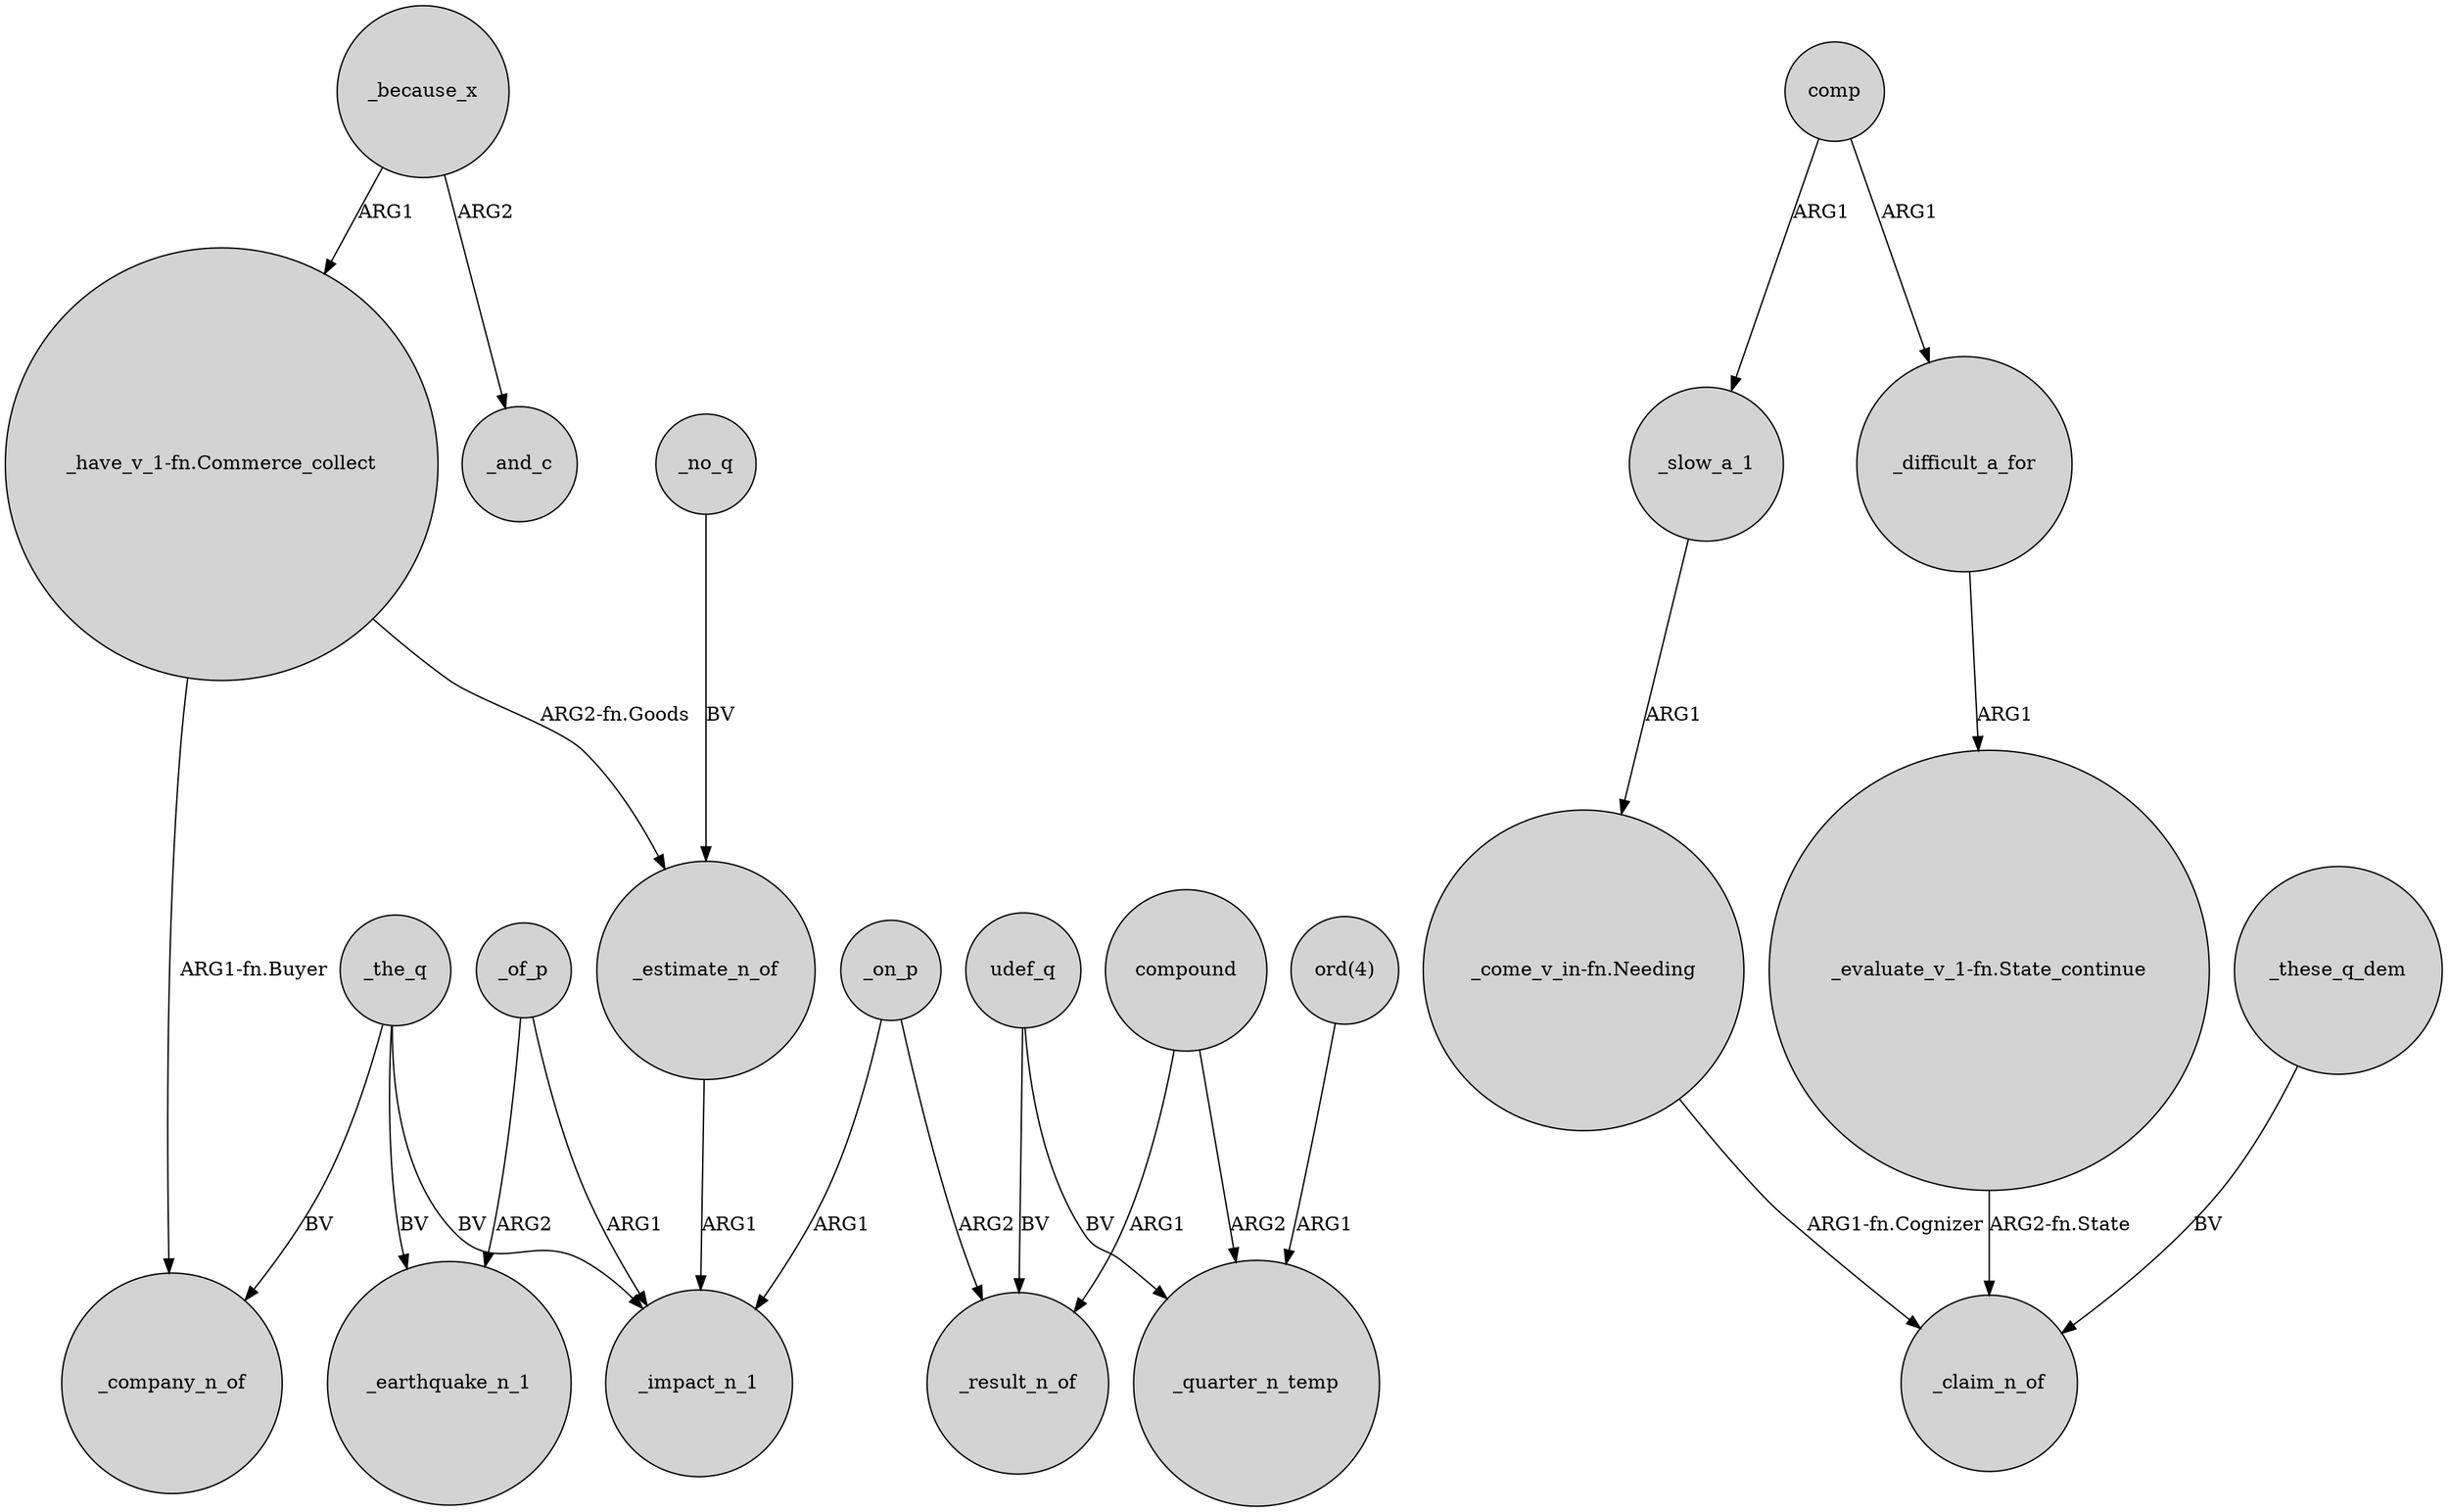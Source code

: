 digraph {
	node [shape=circle style=filled]
	_the_q -> _impact_n_1 [label=BV]
	comp -> _slow_a_1 [label=ARG1]
	_of_p -> _impact_n_1 [label=ARG1]
	_on_p -> _result_n_of [label=ARG2]
	"_have_v_1-fn.Commerce_collect" -> _company_n_of [label="ARG1-fn.Buyer"]
	_because_x -> _and_c [label=ARG2]
	compound -> _quarter_n_temp [label=ARG2]
	_difficult_a_for -> "_evaluate_v_1-fn.State_continue" [label=ARG1]
	comp -> _difficult_a_for [label=ARG1]
	_no_q -> _estimate_n_of [label=BV]
	"ord(4)" -> _quarter_n_temp [label=ARG1]
	_slow_a_1 -> "_come_v_in-fn.Needing" [label=ARG1]
	_of_p -> _earthquake_n_1 [label=ARG2]
	_the_q -> _earthquake_n_1 [label=BV]
	_these_q_dem -> _claim_n_of [label=BV]
	udef_q -> _quarter_n_temp [label=BV]
	_estimate_n_of -> _impact_n_1 [label=ARG1]
	_because_x -> "_have_v_1-fn.Commerce_collect" [label=ARG1]
	compound -> _result_n_of [label=ARG1]
	udef_q -> _result_n_of [label=BV]
	_the_q -> _company_n_of [label=BV]
	_on_p -> _impact_n_1 [label=ARG1]
	"_have_v_1-fn.Commerce_collect" -> _estimate_n_of [label="ARG2-fn.Goods"]
	"_come_v_in-fn.Needing" -> _claim_n_of [label="ARG1-fn.Cognizer"]
	"_evaluate_v_1-fn.State_continue" -> _claim_n_of [label="ARG2-fn.State"]
}
